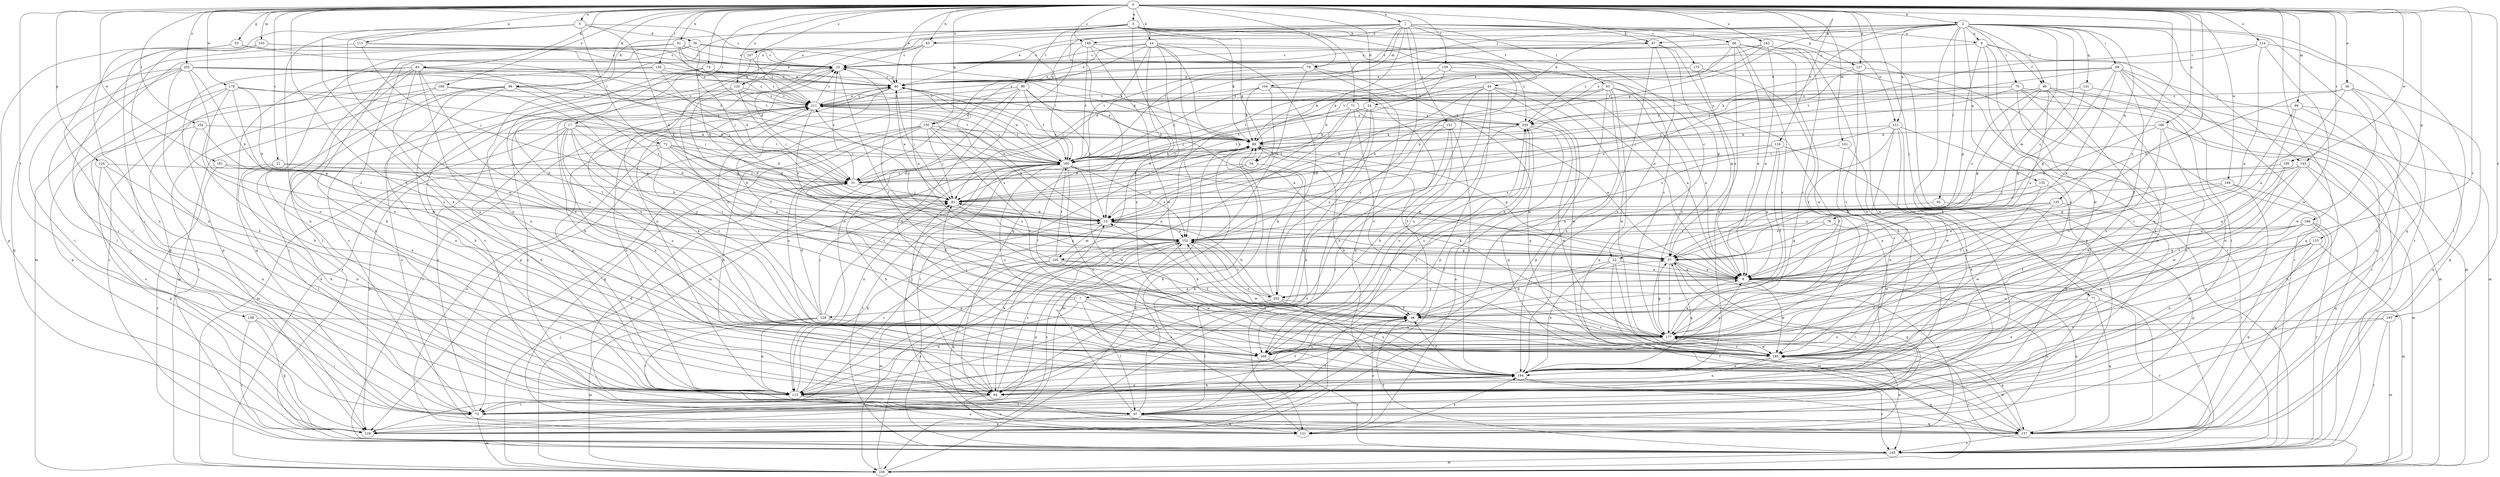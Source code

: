strict digraph  {
0;
1;
2;
3;
5;
6;
7;
8;
14;
15;
17;
21;
22;
23;
24;
30;
31;
36;
40;
44;
46;
48;
53;
54;
57;
61;
63;
64;
66;
69;
70;
71;
72;
73;
74;
76;
77;
79;
81;
83;
86;
87;
89;
93;
95;
96;
97;
99;
101;
103;
104;
105;
106;
111;
112;
113;
114;
118;
120;
121;
124;
125;
127;
128;
129;
130;
131;
132;
135;
137;
138;
143;
145;
149;
151;
152;
154;
158;
159;
160;
162;
166;
168;
175;
177;
179;
180;
181;
184;
185;
189;
193;
194;
198;
202;
203;
205;
207;
211;
0 -> 1  [label=a];
0 -> 2  [label=a];
0 -> 3  [label=a];
0 -> 5  [label=a];
0 -> 14  [label=b];
0 -> 17  [label=c];
0 -> 21  [label=c];
0 -> 24  [label=d];
0 -> 36  [label=e];
0 -> 40  [label=e];
0 -> 53  [label=g];
0 -> 61  [label=h];
0 -> 63  [label=h];
0 -> 74  [label=j];
0 -> 76  [label=j];
0 -> 77  [label=j];
0 -> 79  [label=j];
0 -> 83  [label=k];
0 -> 86  [label=k];
0 -> 99  [label=m];
0 -> 101  [label=m];
0 -> 103  [label=m];
0 -> 111  [label=n];
0 -> 114  [label=o];
0 -> 118  [label=o];
0 -> 120  [label=o];
0 -> 124  [label=p];
0 -> 125  [label=p];
0 -> 127  [label=p];
0 -> 130  [label=q];
0 -> 138  [label=r];
0 -> 143  [label=r];
0 -> 149  [label=s];
0 -> 154  [label=t];
0 -> 158  [label=t];
0 -> 159  [label=t];
0 -> 162  [label=u];
0 -> 166  [label=u];
0 -> 168  [label=u];
0 -> 175  [label=v];
0 -> 177  [label=v];
0 -> 179  [label=w];
0 -> 180  [label=w];
0 -> 181  [label=w];
0 -> 184  [label=w];
0 -> 189  [label=x];
0 -> 193  [label=x];
0 -> 198  [label=y];
0 -> 202  [label=y];
0 -> 205  [label=z];
0 -> 207  [label=z];
1 -> 6  [label=a];
1 -> 15  [label=b];
1 -> 44  [label=f];
1 -> 63  [label=h];
1 -> 66  [label=i];
1 -> 86  [label=k];
1 -> 87  [label=k];
1 -> 93  [label=l];
1 -> 104  [label=m];
1 -> 112  [label=n];
1 -> 130  [label=q];
1 -> 149  [label=s];
1 -> 151  [label=s];
1 -> 160  [label=t];
1 -> 168  [label=u];
2 -> 6  [label=a];
2 -> 22  [label=c];
2 -> 24  [label=d];
2 -> 40  [label=e];
2 -> 46  [label=f];
2 -> 54  [label=g];
2 -> 64  [label=h];
2 -> 69  [label=i];
2 -> 70  [label=i];
2 -> 79  [label=j];
2 -> 81  [label=j];
2 -> 87  [label=k];
2 -> 95  [label=l];
2 -> 105  [label=m];
2 -> 112  [label=n];
2 -> 120  [label=o];
2 -> 131  [label=q];
2 -> 132  [label=q];
2 -> 135  [label=q];
2 -> 137  [label=q];
2 -> 143  [label=r];
2 -> 145  [label=r];
3 -> 22  [label=c];
3 -> 54  [label=g];
3 -> 71  [label=i];
3 -> 87  [label=k];
3 -> 89  [label=k];
3 -> 96  [label=l];
3 -> 113  [label=n];
3 -> 120  [label=o];
3 -> 127  [label=p];
3 -> 137  [label=q];
3 -> 194  [label=x];
3 -> 207  [label=z];
5 -> 15  [label=b];
5 -> 23  [label=c];
5 -> 30  [label=d];
5 -> 72  [label=i];
5 -> 73  [label=i];
5 -> 113  [label=n];
5 -> 185  [label=w];
5 -> 194  [label=x];
6 -> 23  [label=c];
6 -> 46  [label=f];
6 -> 57  [label=g];
6 -> 137  [label=q];
6 -> 168  [label=u];
6 -> 185  [label=w];
7 -> 48  [label=f];
7 -> 97  [label=l];
7 -> 113  [label=n];
7 -> 128  [label=p];
7 -> 194  [label=x];
7 -> 211  [label=z];
8 -> 7  [label=a];
8 -> 121  [label=o];
8 -> 137  [label=q];
8 -> 145  [label=r];
8 -> 185  [label=w];
8 -> 202  [label=y];
14 -> 15  [label=b];
14 -> 23  [label=c];
14 -> 31  [label=d];
14 -> 40  [label=e];
14 -> 113  [label=n];
14 -> 129  [label=p];
14 -> 152  [label=s];
14 -> 160  [label=t];
14 -> 177  [label=v];
14 -> 202  [label=y];
15 -> 40  [label=e];
15 -> 57  [label=g];
15 -> 105  [label=m];
15 -> 152  [label=s];
17 -> 15  [label=b];
17 -> 89  [label=k];
17 -> 106  [label=m];
17 -> 113  [label=n];
17 -> 160  [label=t];
17 -> 168  [label=u];
17 -> 177  [label=v];
17 -> 194  [label=x];
17 -> 202  [label=y];
21 -> 15  [label=b];
21 -> 31  [label=d];
21 -> 97  [label=l];
21 -> 113  [label=n];
22 -> 8  [label=a];
22 -> 48  [label=f];
22 -> 106  [label=m];
22 -> 145  [label=r];
22 -> 194  [label=x];
23 -> 40  [label=e];
23 -> 48  [label=f];
23 -> 64  [label=h];
23 -> 168  [label=u];
24 -> 113  [label=n];
24 -> 152  [label=s];
24 -> 160  [label=t];
24 -> 202  [label=y];
24 -> 203  [label=y];
30 -> 23  [label=c];
30 -> 64  [label=h];
30 -> 81  [label=j];
30 -> 89  [label=k];
30 -> 194  [label=x];
31 -> 23  [label=c];
31 -> 81  [label=j];
31 -> 89  [label=k];
31 -> 160  [label=t];
36 -> 8  [label=a];
36 -> 15  [label=b];
36 -> 137  [label=q];
36 -> 185  [label=w];
36 -> 194  [label=x];
36 -> 211  [label=z];
40 -> 23  [label=c];
40 -> 48  [label=f];
40 -> 81  [label=j];
40 -> 160  [label=t];
40 -> 194  [label=x];
40 -> 211  [label=z];
44 -> 8  [label=a];
44 -> 15  [label=b];
44 -> 64  [label=h];
44 -> 81  [label=j];
44 -> 129  [label=p];
44 -> 137  [label=q];
44 -> 168  [label=u];
44 -> 185  [label=w];
44 -> 211  [label=z];
46 -> 8  [label=a];
46 -> 57  [label=g];
46 -> 113  [label=n];
46 -> 152  [label=s];
46 -> 185  [label=w];
46 -> 194  [label=x];
46 -> 211  [label=z];
48 -> 31  [label=d];
48 -> 57  [label=g];
48 -> 97  [label=l];
48 -> 121  [label=o];
48 -> 177  [label=v];
53 -> 23  [label=c];
53 -> 113  [label=n];
53 -> 129  [label=p];
53 -> 160  [label=t];
54 -> 15  [label=b];
54 -> 31  [label=d];
54 -> 121  [label=o];
57 -> 8  [label=a];
57 -> 81  [label=j];
57 -> 97  [label=l];
57 -> 121  [label=o];
57 -> 177  [label=v];
61 -> 23  [label=c];
61 -> 40  [label=e];
61 -> 106  [label=m];
61 -> 113  [label=n];
61 -> 160  [label=t];
63 -> 8  [label=a];
63 -> 23  [label=c];
63 -> 31  [label=d];
63 -> 113  [label=n];
63 -> 160  [label=t];
64 -> 15  [label=b];
64 -> 73  [label=i];
64 -> 121  [label=o];
64 -> 152  [label=s];
64 -> 194  [label=x];
66 -> 8  [label=a];
66 -> 23  [label=c];
66 -> 31  [label=d];
66 -> 145  [label=r];
66 -> 177  [label=v];
66 -> 185  [label=w];
66 -> 194  [label=x];
66 -> 203  [label=y];
69 -> 8  [label=a];
69 -> 40  [label=e];
69 -> 48  [label=f];
69 -> 57  [label=g];
69 -> 73  [label=i];
69 -> 81  [label=j];
69 -> 89  [label=k];
69 -> 106  [label=m];
69 -> 137  [label=q];
70 -> 81  [label=j];
70 -> 106  [label=m];
70 -> 113  [label=n];
70 -> 145  [label=r];
70 -> 194  [label=x];
70 -> 203  [label=y];
70 -> 211  [label=z];
71 -> 8  [label=a];
71 -> 64  [label=h];
71 -> 145  [label=r];
71 -> 177  [label=v];
71 -> 203  [label=y];
72 -> 8  [label=a];
72 -> 15  [label=b];
72 -> 31  [label=d];
72 -> 81  [label=j];
72 -> 121  [label=o];
72 -> 129  [label=p];
72 -> 160  [label=t];
73 -> 23  [label=c];
73 -> 106  [label=m];
73 -> 203  [label=y];
73 -> 211  [label=z];
74 -> 40  [label=e];
74 -> 48  [label=f];
74 -> 89  [label=k];
74 -> 168  [label=u];
76 -> 57  [label=g];
76 -> 152  [label=s];
76 -> 185  [label=w];
77 -> 48  [label=f];
77 -> 73  [label=i];
77 -> 137  [label=q];
77 -> 145  [label=r];
77 -> 194  [label=x];
79 -> 40  [label=e];
79 -> 81  [label=j];
79 -> 137  [label=q];
79 -> 152  [label=s];
79 -> 185  [label=w];
79 -> 211  [label=z];
81 -> 15  [label=b];
81 -> 40  [label=e];
81 -> 152  [label=s];
83 -> 40  [label=e];
83 -> 81  [label=j];
83 -> 97  [label=l];
83 -> 113  [label=n];
83 -> 129  [label=p];
83 -> 137  [label=q];
83 -> 152  [label=s];
83 -> 168  [label=u];
83 -> 177  [label=v];
83 -> 194  [label=x];
86 -> 64  [label=h];
86 -> 73  [label=i];
86 -> 81  [label=j];
86 -> 113  [label=n];
86 -> 145  [label=r];
86 -> 211  [label=z];
87 -> 8  [label=a];
87 -> 23  [label=c];
87 -> 57  [label=g];
87 -> 113  [label=n];
87 -> 194  [label=x];
89 -> 40  [label=e];
89 -> 57  [label=g];
89 -> 81  [label=j];
89 -> 106  [label=m];
89 -> 160  [label=t];
93 -> 8  [label=a];
93 -> 15  [label=b];
93 -> 129  [label=p];
93 -> 137  [label=q];
93 -> 160  [label=t];
93 -> 177  [label=v];
93 -> 194  [label=x];
93 -> 211  [label=z];
95 -> 15  [label=b];
95 -> 129  [label=p];
96 -> 8  [label=a];
96 -> 15  [label=b];
96 -> 106  [label=m];
96 -> 129  [label=p];
96 -> 160  [label=t];
96 -> 168  [label=u];
96 -> 211  [label=z];
97 -> 23  [label=c];
97 -> 31  [label=d];
97 -> 57  [label=g];
97 -> 89  [label=k];
97 -> 121  [label=o];
97 -> 129  [label=p];
97 -> 137  [label=q];
97 -> 152  [label=s];
97 -> 211  [label=z];
99 -> 97  [label=l];
99 -> 137  [label=q];
99 -> 168  [label=u];
99 -> 177  [label=v];
99 -> 203  [label=y];
101 -> 64  [label=h];
101 -> 160  [label=t];
101 -> 194  [label=x];
103 -> 23  [label=c];
103 -> 89  [label=k];
103 -> 97  [label=l];
103 -> 113  [label=n];
104 -> 15  [label=b];
104 -> 64  [label=h];
104 -> 89  [label=k];
104 -> 160  [label=t];
104 -> 185  [label=w];
104 -> 211  [label=z];
105 -> 8  [label=a];
105 -> 23  [label=c];
105 -> 48  [label=f];
105 -> 106  [label=m];
105 -> 137  [label=q];
105 -> 160  [label=t];
105 -> 185  [label=w];
106 -> 40  [label=e];
106 -> 81  [label=j];
106 -> 89  [label=k];
106 -> 152  [label=s];
106 -> 177  [label=v];
111 -> 23  [label=c];
111 -> 73  [label=i];
111 -> 81  [label=j];
111 -> 211  [label=z];
112 -> 48  [label=f];
112 -> 89  [label=k];
112 -> 145  [label=r];
112 -> 152  [label=s];
112 -> 168  [label=u];
112 -> 185  [label=w];
112 -> 194  [label=x];
113 -> 15  [label=b];
113 -> 48  [label=f];
113 -> 97  [label=l];
113 -> 121  [label=o];
113 -> 152  [label=s];
113 -> 203  [label=y];
113 -> 211  [label=z];
114 -> 8  [label=a];
114 -> 23  [label=c];
114 -> 97  [label=l];
114 -> 160  [label=t];
114 -> 185  [label=w];
118 -> 8  [label=a];
118 -> 48  [label=f];
118 -> 137  [label=q];
118 -> 152  [label=s];
118 -> 160  [label=t];
120 -> 57  [label=g];
120 -> 81  [label=j];
120 -> 121  [label=o];
120 -> 160  [label=t];
120 -> 211  [label=z];
121 -> 89  [label=k];
121 -> 185  [label=w];
121 -> 194  [label=x];
124 -> 31  [label=d];
124 -> 64  [label=h];
124 -> 113  [label=n];
124 -> 129  [label=p];
125 -> 57  [label=g];
125 -> 106  [label=m];
125 -> 137  [label=q];
125 -> 168  [label=u];
125 -> 185  [label=w];
127 -> 40  [label=e];
127 -> 145  [label=r];
127 -> 152  [label=s];
127 -> 177  [label=v];
127 -> 185  [label=w];
128 -> 31  [label=d];
128 -> 81  [label=j];
128 -> 97  [label=l];
128 -> 106  [label=m];
128 -> 113  [label=n];
128 -> 160  [label=t];
128 -> 177  [label=v];
128 -> 211  [label=z];
129 -> 152  [label=s];
130 -> 15  [label=b];
130 -> 64  [label=h];
130 -> 73  [label=i];
130 -> 81  [label=j];
130 -> 89  [label=k];
130 -> 137  [label=q];
130 -> 152  [label=s];
130 -> 168  [label=u];
130 -> 177  [label=v];
131 -> 57  [label=g];
131 -> 106  [label=m];
131 -> 211  [label=z];
132 -> 48  [label=f];
132 -> 64  [label=h];
132 -> 81  [label=j];
135 -> 8  [label=a];
135 -> 15  [label=b];
135 -> 73  [label=i];
135 -> 152  [label=s];
135 -> 185  [label=w];
137 -> 145  [label=r];
137 -> 160  [label=t];
137 -> 185  [label=w];
138 -> 31  [label=d];
138 -> 40  [label=e];
138 -> 129  [label=p];
138 -> 145  [label=r];
138 -> 211  [label=z];
143 -> 31  [label=d];
143 -> 57  [label=g];
143 -> 64  [label=h];
143 -> 106  [label=m];
143 -> 177  [label=v];
143 -> 185  [label=w];
145 -> 48  [label=f];
145 -> 106  [label=m];
145 -> 160  [label=t];
149 -> 8  [label=a];
149 -> 23  [label=c];
149 -> 113  [label=n];
149 -> 160  [label=t];
149 -> 185  [label=w];
149 -> 203  [label=y];
151 -> 48  [label=f];
151 -> 64  [label=h];
151 -> 73  [label=i];
151 -> 89  [label=k];
151 -> 194  [label=x];
152 -> 57  [label=g];
152 -> 73  [label=i];
152 -> 129  [label=p];
152 -> 185  [label=w];
152 -> 211  [label=z];
154 -> 89  [label=k];
154 -> 121  [label=o];
154 -> 152  [label=s];
154 -> 194  [label=x];
158 -> 73  [label=i];
158 -> 129  [label=p];
158 -> 145  [label=r];
158 -> 177  [label=v];
159 -> 15  [label=b];
159 -> 40  [label=e];
159 -> 64  [label=h];
159 -> 81  [label=j];
159 -> 89  [label=k];
160 -> 31  [label=d];
160 -> 40  [label=e];
160 -> 48  [label=f];
160 -> 57  [label=g];
160 -> 64  [label=h];
160 -> 89  [label=k];
160 -> 113  [label=n];
160 -> 152  [label=s];
160 -> 168  [label=u];
160 -> 185  [label=w];
160 -> 194  [label=x];
160 -> 211  [label=z];
162 -> 8  [label=a];
162 -> 23  [label=c];
162 -> 129  [label=p];
162 -> 160  [label=t];
162 -> 177  [label=v];
162 -> 194  [label=x];
162 -> 203  [label=y];
166 -> 15  [label=b];
166 -> 89  [label=k];
166 -> 145  [label=r];
166 -> 177  [label=v];
166 -> 194  [label=x];
168 -> 8  [label=a];
168 -> 81  [label=j];
168 -> 97  [label=l];
168 -> 145  [label=r];
168 -> 203  [label=y];
175 -> 40  [label=e];
175 -> 57  [label=g];
175 -> 89  [label=k];
175 -> 177  [label=v];
177 -> 8  [label=a];
177 -> 15  [label=b];
177 -> 57  [label=g];
177 -> 81  [label=j];
177 -> 89  [label=k];
177 -> 137  [label=q];
177 -> 152  [label=s];
177 -> 168  [label=u];
177 -> 185  [label=w];
179 -> 15  [label=b];
179 -> 31  [label=d];
179 -> 57  [label=g];
179 -> 64  [label=h];
179 -> 73  [label=i];
179 -> 129  [label=p];
179 -> 211  [label=z];
180 -> 8  [label=a];
180 -> 31  [label=d];
180 -> 177  [label=v];
181 -> 31  [label=d];
181 -> 145  [label=r];
181 -> 152  [label=s];
184 -> 8  [label=a];
184 -> 73  [label=i];
184 -> 81  [label=j];
184 -> 137  [label=q];
185 -> 23  [label=c];
185 -> 89  [label=k];
185 -> 113  [label=n];
185 -> 177  [label=v];
185 -> 194  [label=x];
189 -> 57  [label=g];
189 -> 106  [label=m];
189 -> 145  [label=r];
189 -> 211  [label=z];
193 -> 106  [label=m];
193 -> 145  [label=r];
193 -> 168  [label=u];
193 -> 177  [label=v];
194 -> 48  [label=f];
194 -> 57  [label=g];
194 -> 64  [label=h];
194 -> 113  [label=n];
194 -> 137  [label=q];
194 -> 145  [label=r];
194 -> 152  [label=s];
198 -> 8  [label=a];
198 -> 48  [label=f];
198 -> 97  [label=l];
198 -> 113  [label=n];
198 -> 137  [label=q];
198 -> 145  [label=r];
198 -> 152  [label=s];
202 -> 15  [label=b];
202 -> 48  [label=f];
202 -> 89  [label=k];
202 -> 97  [label=l];
202 -> 152  [label=s];
202 -> 194  [label=x];
203 -> 89  [label=k];
203 -> 97  [label=l];
203 -> 121  [label=o];
203 -> 160  [label=t];
203 -> 168  [label=u];
203 -> 185  [label=w];
205 -> 15  [label=b];
205 -> 40  [label=e];
205 -> 64  [label=h];
205 -> 73  [label=i];
205 -> 97  [label=l];
205 -> 129  [label=p];
205 -> 160  [label=t];
205 -> 185  [label=w];
205 -> 211  [label=z];
207 -> 15  [label=b];
207 -> 211  [label=z];
211 -> 23  [label=c];
211 -> 40  [label=e];
211 -> 113  [label=n];
211 -> 145  [label=r];
211 -> 152  [label=s];
211 -> 160  [label=t];
211 -> 203  [label=y];
}
